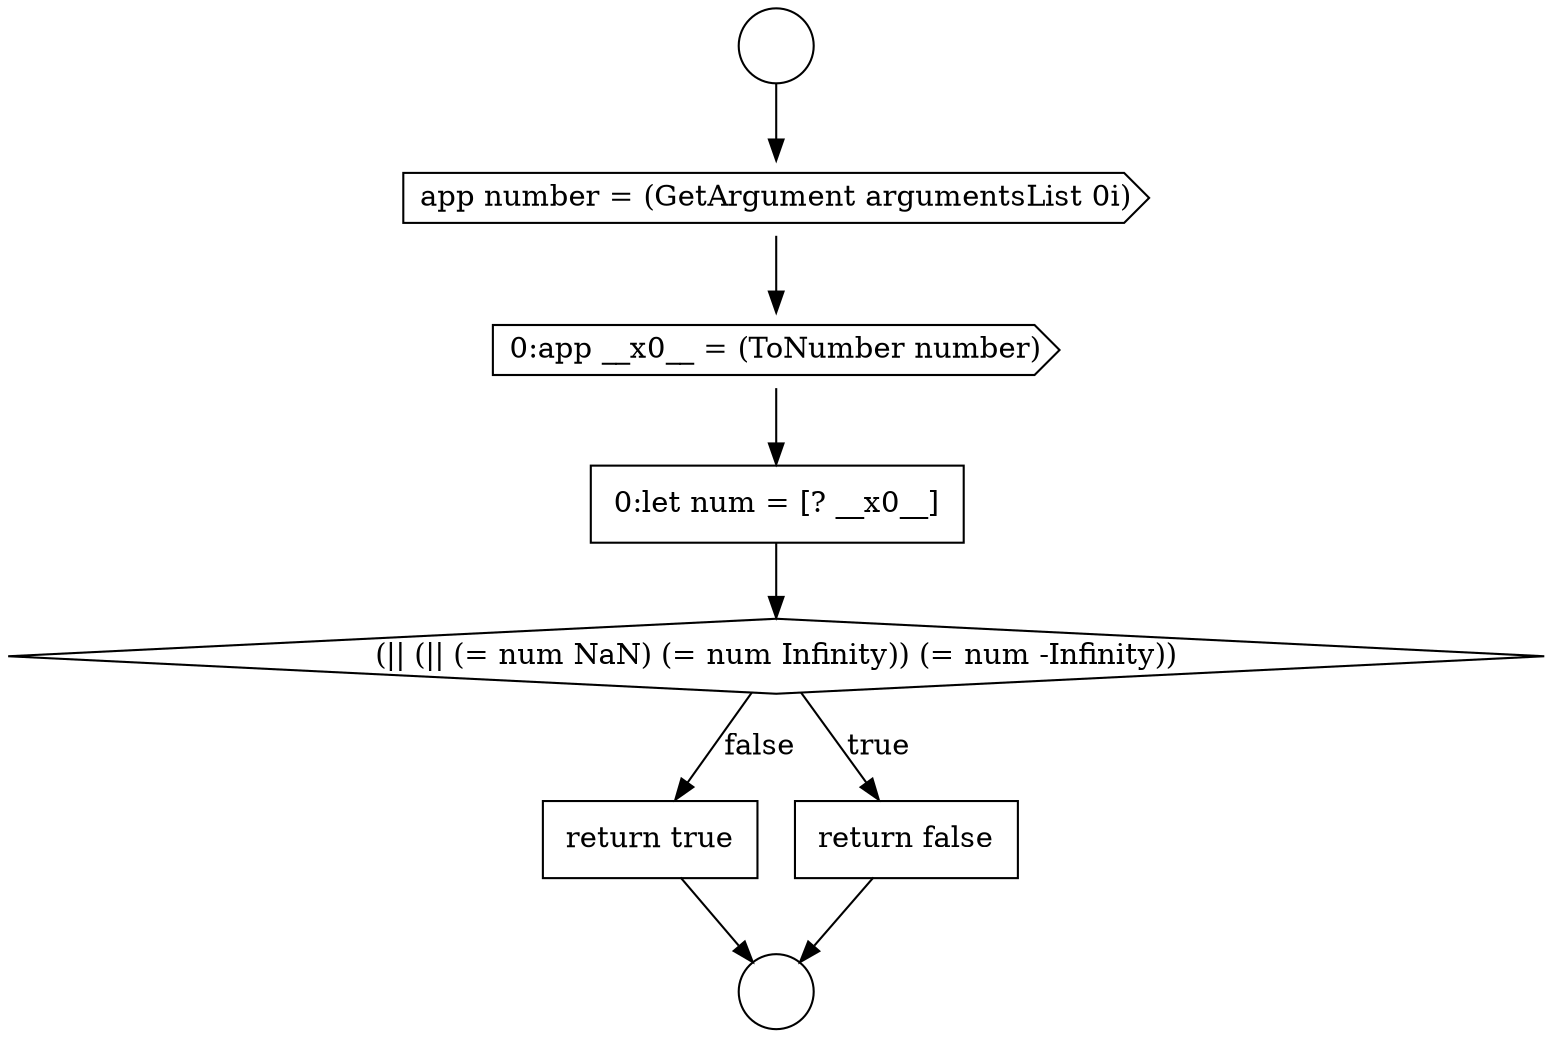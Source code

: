 digraph {
  node10177 [shape=none, margin=0, label=<<font color="black">
    <table border="0" cellborder="1" cellspacing="0" cellpadding="10">
      <tr><td align="left">return true</td></tr>
    </table>
  </font>> color="black" fillcolor="white" style=filled]
  node10170 [shape=circle label=" " color="black" fillcolor="white" style=filled]
  node10174 [shape=none, margin=0, label=<<font color="black">
    <table border="0" cellborder="1" cellspacing="0" cellpadding="10">
      <tr><td align="left">0:let num = [? __x0__]</td></tr>
    </table>
  </font>> color="black" fillcolor="white" style=filled]
  node10171 [shape=circle label=" " color="black" fillcolor="white" style=filled]
  node10175 [shape=diamond, label=<<font color="black">(|| (|| (= num NaN) (= num Infinity)) (= num -Infinity))</font>> color="black" fillcolor="white" style=filled]
  node10176 [shape=none, margin=0, label=<<font color="black">
    <table border="0" cellborder="1" cellspacing="0" cellpadding="10">
      <tr><td align="left">return false</td></tr>
    </table>
  </font>> color="black" fillcolor="white" style=filled]
  node10172 [shape=cds, label=<<font color="black">app number = (GetArgument argumentsList 0i)</font>> color="black" fillcolor="white" style=filled]
  node10173 [shape=cds, label=<<font color="black">0:app __x0__ = (ToNumber number)</font>> color="black" fillcolor="white" style=filled]
  node10175 -> node10176 [label=<<font color="black">true</font>> color="black"]
  node10175 -> node10177 [label=<<font color="black">false</font>> color="black"]
  node10170 -> node10172 [ color="black"]
  node10177 -> node10171 [ color="black"]
  node10172 -> node10173 [ color="black"]
  node10173 -> node10174 [ color="black"]
  node10174 -> node10175 [ color="black"]
  node10176 -> node10171 [ color="black"]
}
